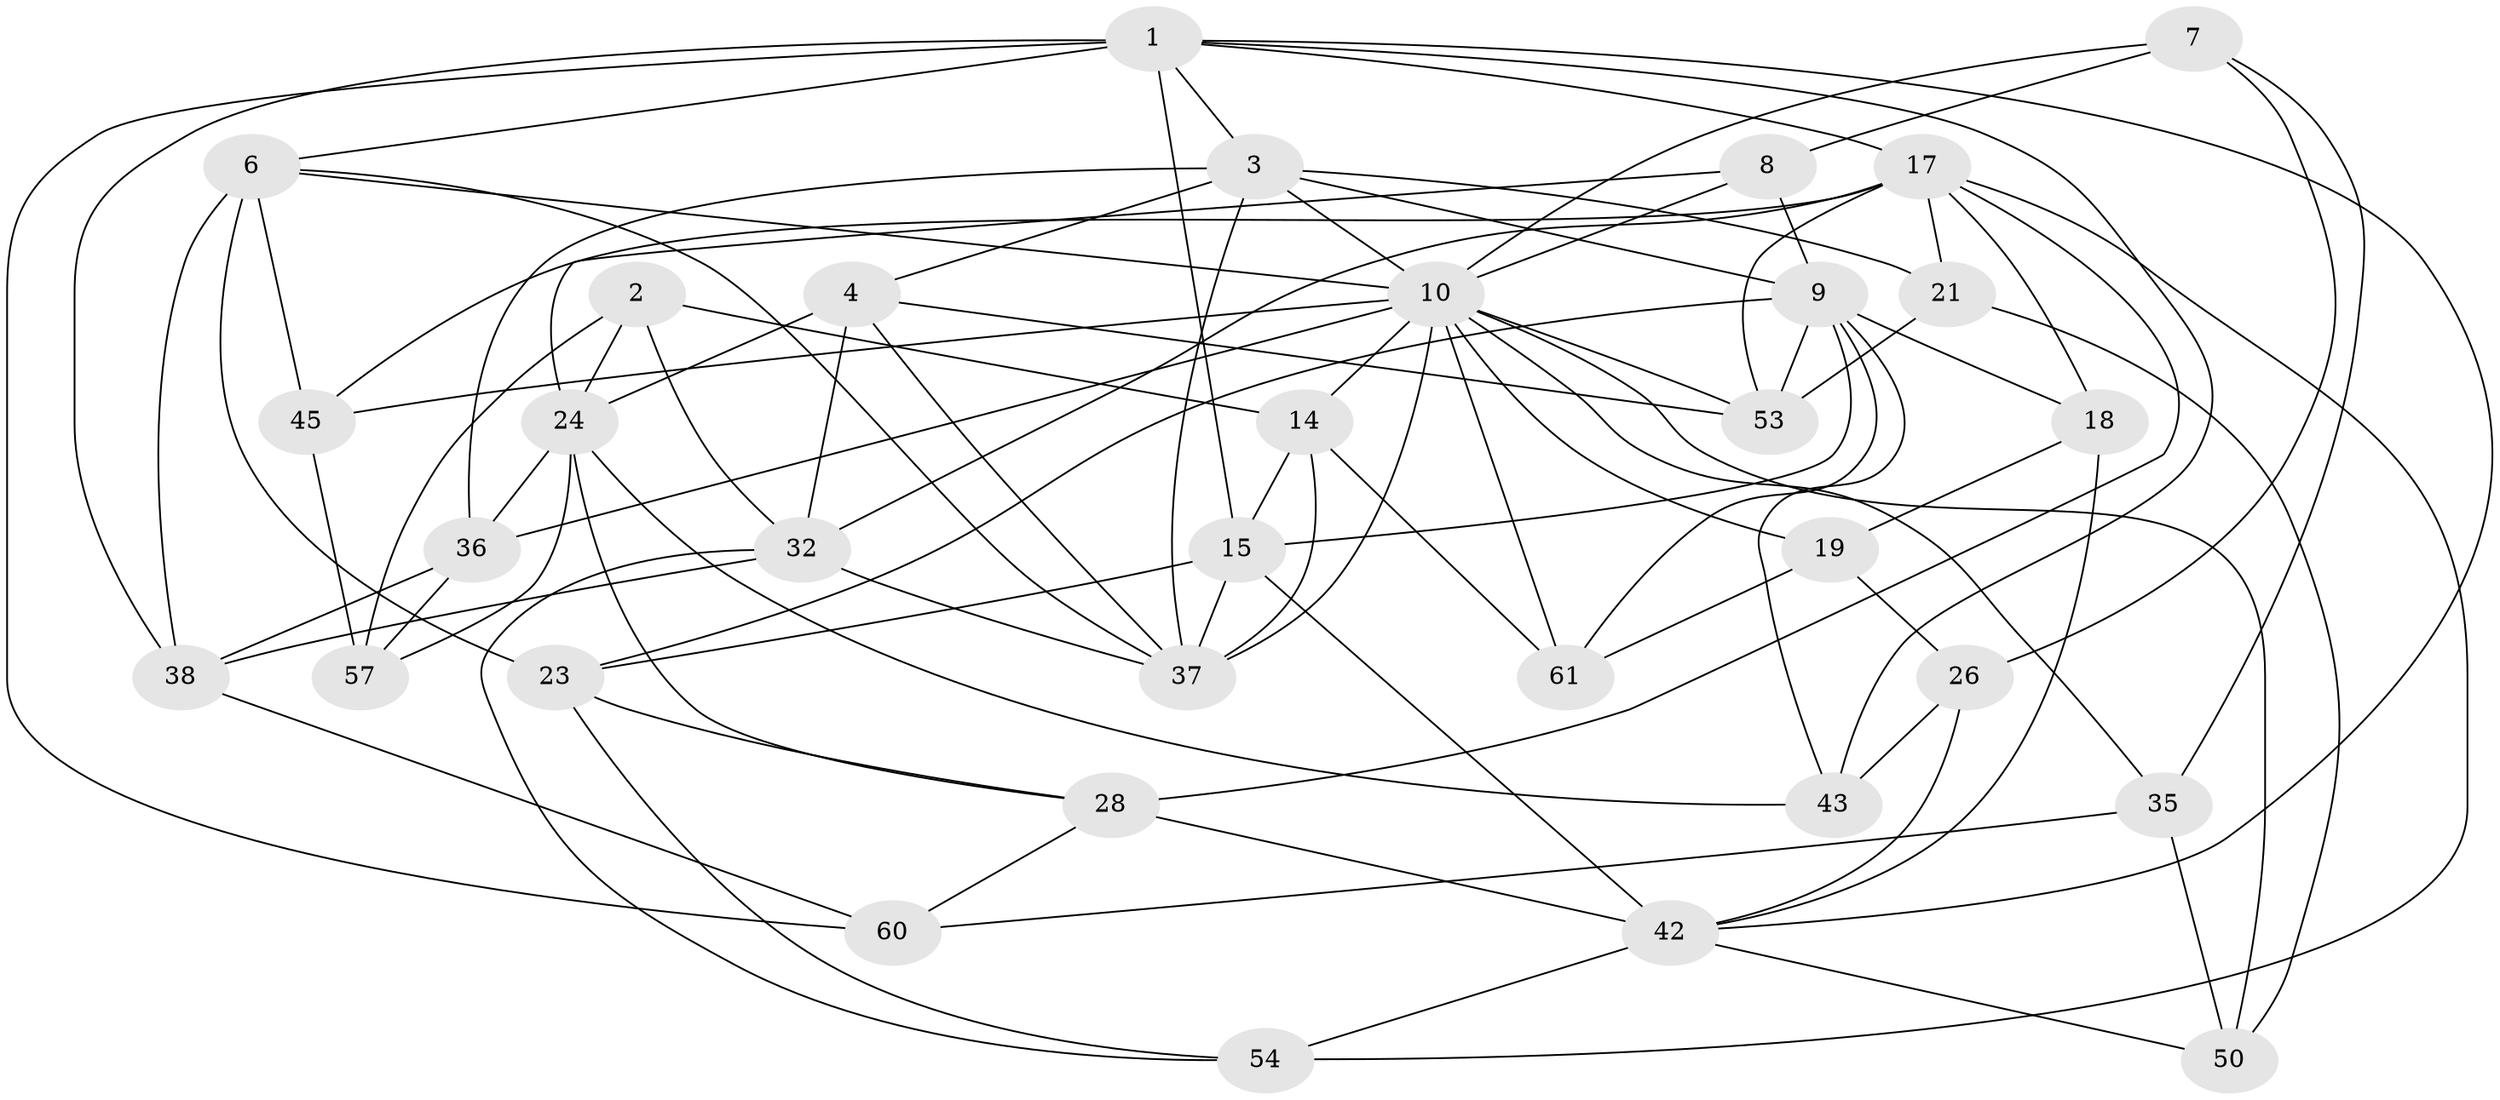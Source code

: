// original degree distribution, {4: 1.0}
// Generated by graph-tools (version 1.1) at 2025/16/03/09/25 04:16:13]
// undirected, 33 vertices, 89 edges
graph export_dot {
graph [start="1"]
  node [color=gray90,style=filled];
  1 [super="+51+5"];
  2 [super="+13"];
  3 [super="+63+11"];
  4 [super="+40"];
  6 [super="+55+41"];
  7;
  8;
  9 [super="+22+12"];
  10 [super="+16+49+34"];
  14 [super="+25+31"];
  15 [super="+20"];
  17 [super="+27"];
  18;
  19;
  21;
  23 [super="+65"];
  24 [super="+33+39"];
  26;
  28 [super="+64"];
  32 [super="+56"];
  35;
  36 [super="+58"];
  37 [super="+59+66"];
  38 [super="+46"];
  42 [super="+47"];
  43;
  45;
  50;
  53 [super="+62"];
  54;
  57;
  60;
  61;
  1 -- 42;
  1 -- 60;
  1 -- 15;
  1 -- 3;
  1 -- 38;
  1 -- 43;
  1 -- 17;
  1 -- 6;
  2 -- 57;
  2 -- 14 [weight=3];
  2 -- 32;
  2 -- 24;
  3 -- 36;
  3 -- 21;
  3 -- 10 [weight=2];
  3 -- 37;
  3 -- 4;
  3 -- 9;
  4 -- 24 [weight=2];
  4 -- 53;
  4 -- 37;
  4 -- 32;
  6 -- 23 [weight=2];
  6 -- 38 [weight=2];
  6 -- 10;
  6 -- 45;
  6 -- 37;
  7 -- 8;
  7 -- 35;
  7 -- 26;
  7 -- 10;
  8 -- 24;
  8 -- 9;
  8 -- 10;
  9 -- 18;
  9 -- 61;
  9 -- 43;
  9 -- 53;
  9 -- 23;
  9 -- 15;
  10 -- 50;
  10 -- 19;
  10 -- 53 [weight=2];
  10 -- 37;
  10 -- 35;
  10 -- 61;
  10 -- 14;
  10 -- 36 [weight=2];
  10 -- 45;
  14 -- 15;
  14 -- 61;
  14 -- 37 [weight=2];
  15 -- 42;
  15 -- 23;
  15 -- 37;
  17 -- 21;
  17 -- 45;
  17 -- 32;
  17 -- 18;
  17 -- 53;
  17 -- 54;
  17 -- 28;
  18 -- 19;
  18 -- 42;
  19 -- 61;
  19 -- 26;
  21 -- 50;
  21 -- 53;
  23 -- 28;
  23 -- 54;
  24 -- 57;
  24 -- 43;
  24 -- 36;
  24 -- 28;
  26 -- 43;
  26 -- 42;
  28 -- 42 [weight=2];
  28 -- 60;
  32 -- 38;
  32 -- 37;
  32 -- 54;
  35 -- 50;
  35 -- 60;
  36 -- 57;
  36 -- 38;
  38 -- 60;
  42 -- 50;
  42 -- 54;
  45 -- 57;
}
